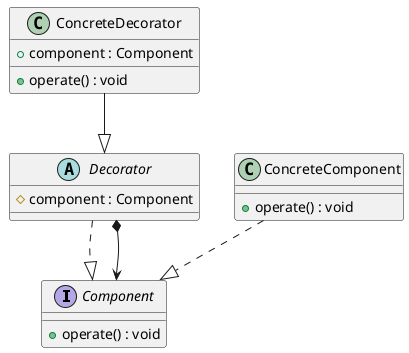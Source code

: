 @startuml

interface Component {
    + operate() : void
}
abstract class Decorator {
    # component : Component
}
class ConcreteComponent {
    + operate() : void
}
class ConcreteDecorator {
    + component : Component
    + operate() : void
}

Decorator ..|> Component

ConcreteComponent ..|> Component

ConcreteDecorator --|> Decorator

Decorator *--> Component

@enduml